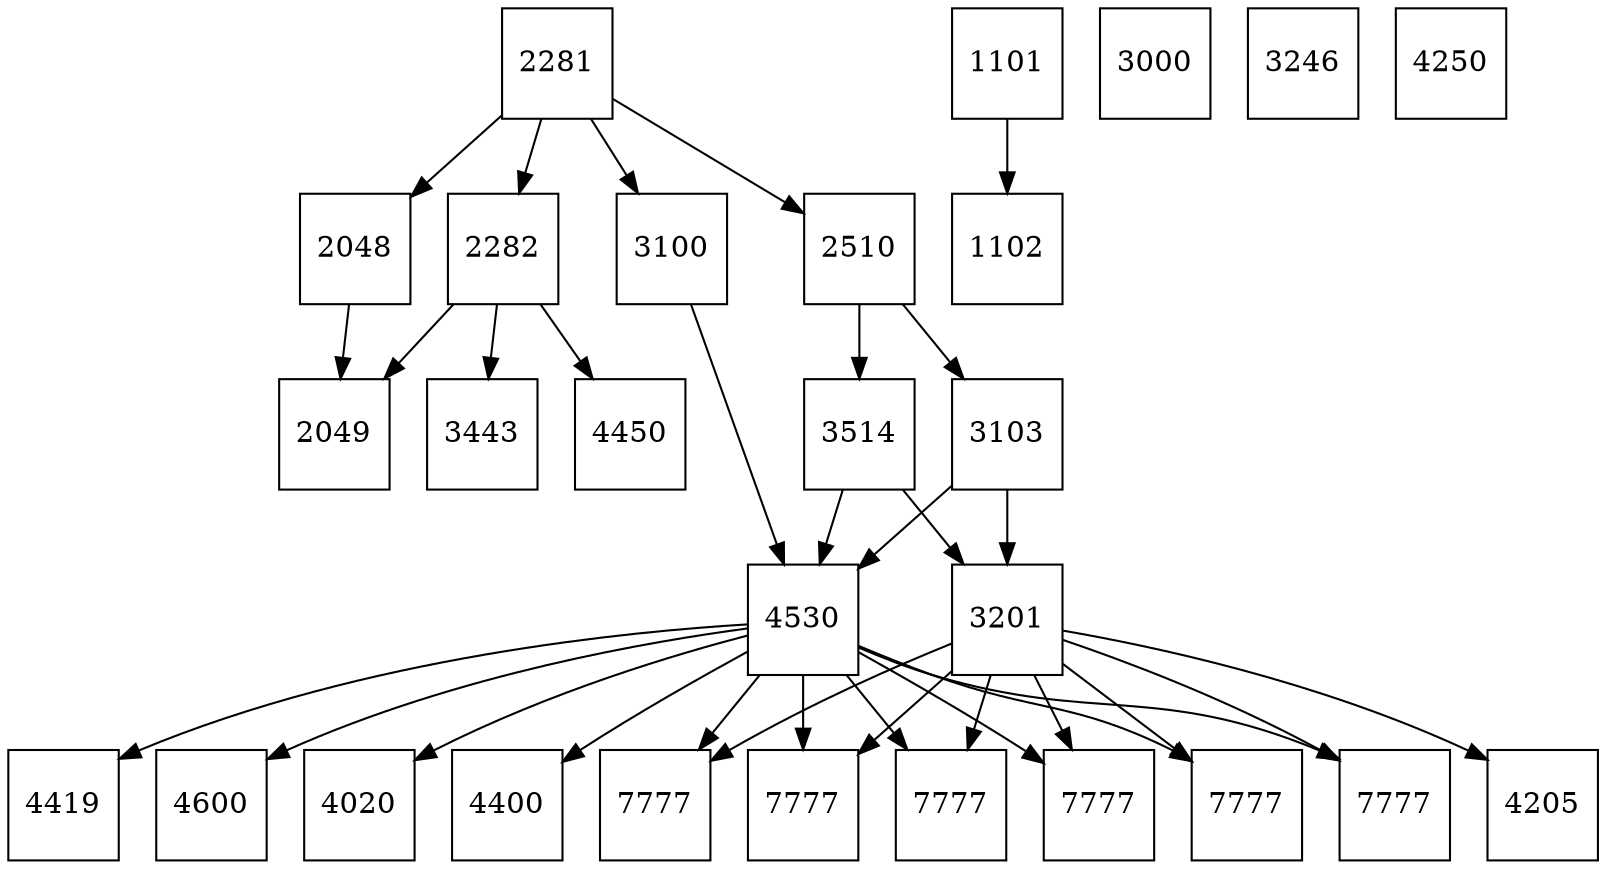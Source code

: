 digraph G {
0[label="2281", shape="square"];
1[label="2282", shape="square"];
2[label="1101", shape="square"];
3[label="1102", shape="square"];
4[label="3000", shape="square"];
5[label="2048", shape="square"];
6[label="2510", shape="square"];
7[label="3100", shape="square"];
8[label="2049", shape="square"];
9[label="3514", shape="square"];
10[label="3103", shape="square"];
11[label="4530", shape="square"];
12[label="3201", shape="square"];
13[label="3443", shape="square"];
14[label="4450", shape="square"];
15[label="4205", shape="square"];
16[label="4400", shape="square"];
17[label="3246", shape="square"];
18[label="4419", shape="square"];
19[label="4600", shape="square"];
20[label="4020", shape="square"];
21[label="4250", shape="square"];
22[label="7777", shape="square"];
23[label="7777", shape="square"];
24[label="7777", shape="square"];
25[label="7777", shape="square"];
26[label="7777", shape="square"];
27[label="7777", shape="square"];
0->1 ;
2->3 ;
0->5 ;
0->6 ;
0->7 ;
5->8 ;
1->8 ;
1->13 ;
1->14 ;
6->10 ;
6->9 ;
7->11 ;
9->11 ;
9->12 ;
10->11 ;
10->12 ;
12->15 ;
11->16 ;
11->18 ;
11->19 ;
11->20 ;
11->22 ;
12->22 ;
11->23 ;
12->23 ;
11->24 ;
12->24 ;
11->25 ;
12->25 ;
11->26 ;
12->26 ;
11->27 ;
12->27 ;
}
